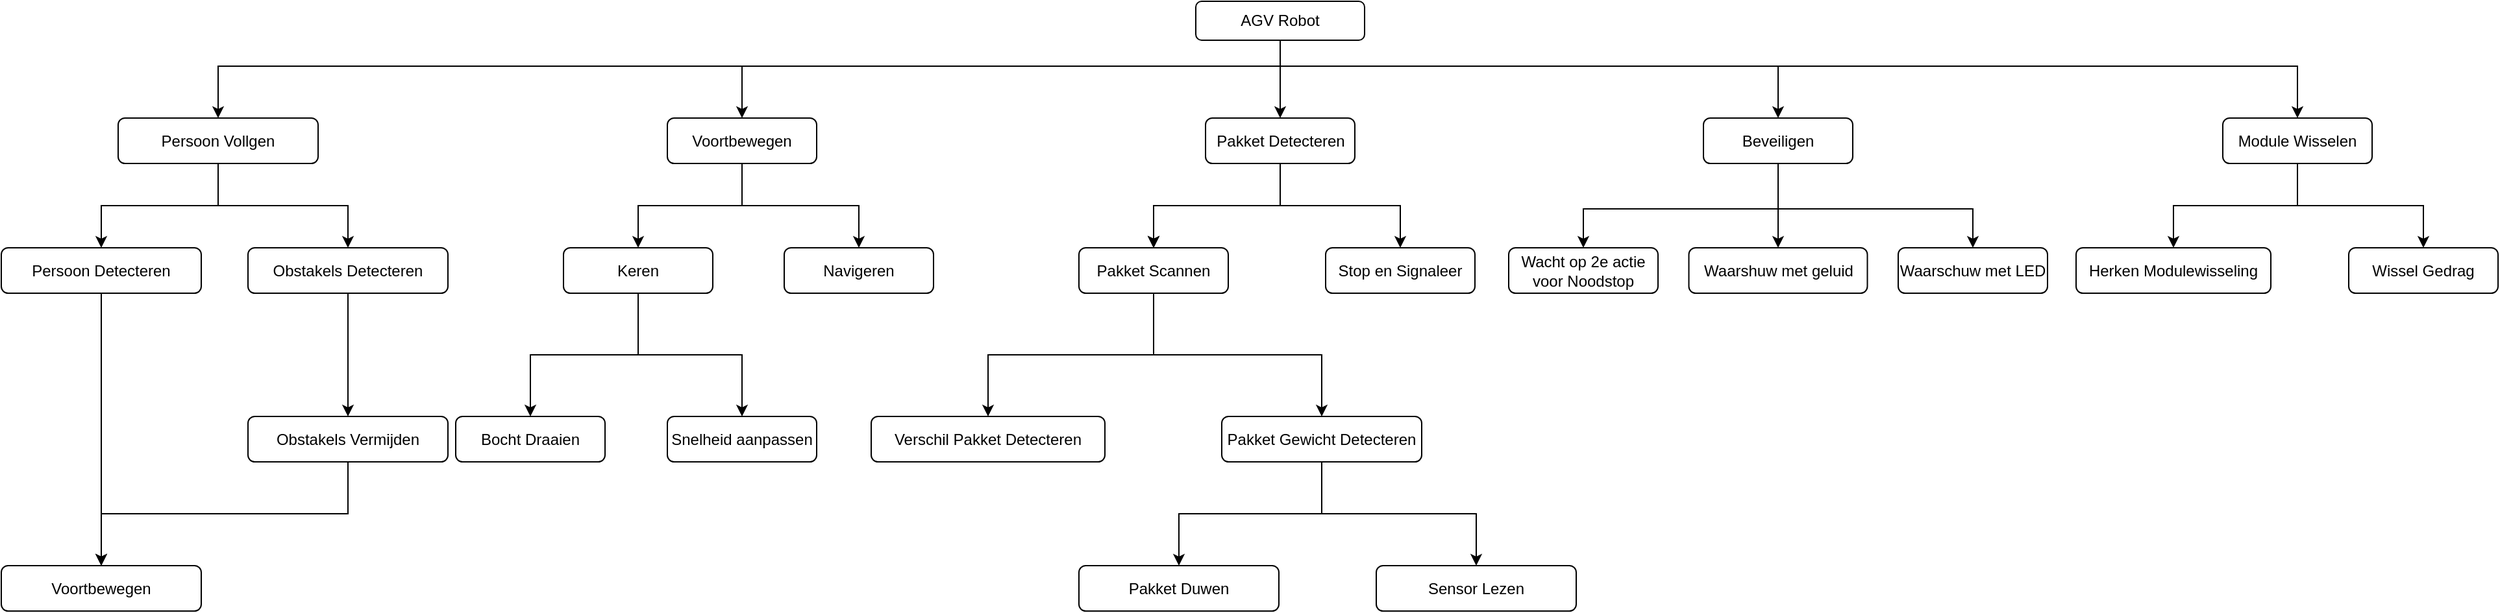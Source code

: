 <mxfile version="26.2.14">
  <diagram name="Pagina-1" id="Kv2xIKdpE46pLU4eL4Tt">
    <mxGraphModel dx="3610" dy="1175" grid="1" gridSize="10" guides="1" tooltips="1" connect="1" arrows="1" fold="1" page="1" pageScale="1" pageWidth="827" pageHeight="1169" background="none" math="0" shadow="0">
      <root>
        <mxCell id="0" />
        <mxCell id="1" parent="0" />
        <mxCell id="UK86mSe1ED0umMSQW7se-95" style="edgeStyle=orthogonalEdgeStyle;rounded=0;orthogonalLoop=1;jettySize=auto;html=1;entryX=0.5;entryY=0;entryDx=0;entryDy=0;" edge="1" parent="1" source="UK86mSe1ED0umMSQW7se-1" target="UK86mSe1ED0umMSQW7se-9">
          <mxGeometry relative="1" as="geometry">
            <Array as="points">
              <mxPoint x="405" y="90" />
              <mxPoint x="-9" y="90" />
            </Array>
          </mxGeometry>
        </mxCell>
        <mxCell id="UK86mSe1ED0umMSQW7se-96" style="edgeStyle=orthogonalEdgeStyle;rounded=0;orthogonalLoop=1;jettySize=auto;html=1;entryX=0.5;entryY=0;entryDx=0;entryDy=0;" edge="1" parent="1" source="UK86mSe1ED0umMSQW7se-1" target="UK86mSe1ED0umMSQW7se-6">
          <mxGeometry relative="1" as="geometry" />
        </mxCell>
        <mxCell id="UK86mSe1ED0umMSQW7se-97" style="edgeStyle=orthogonalEdgeStyle;rounded=0;orthogonalLoop=1;jettySize=auto;html=1;entryX=0.5;entryY=0;entryDx=0;entryDy=0;" edge="1" parent="1" source="UK86mSe1ED0umMSQW7se-1" target="UK86mSe1ED0umMSQW7se-10">
          <mxGeometry relative="1" as="geometry">
            <Array as="points">
              <mxPoint x="405" y="90" />
              <mxPoint x="789" y="90" />
            </Array>
          </mxGeometry>
        </mxCell>
        <mxCell id="UK86mSe1ED0umMSQW7se-98" style="edgeStyle=orthogonalEdgeStyle;rounded=0;orthogonalLoop=1;jettySize=auto;html=1;entryX=0.5;entryY=0;entryDx=0;entryDy=0;" edge="1" parent="1" source="UK86mSe1ED0umMSQW7se-1" target="UK86mSe1ED0umMSQW7se-69">
          <mxGeometry relative="1" as="geometry">
            <Array as="points">
              <mxPoint x="405" y="90" />
              <mxPoint x="1189" y="90" />
            </Array>
          </mxGeometry>
        </mxCell>
        <mxCell id="UK86mSe1ED0umMSQW7se-111" style="edgeStyle=orthogonalEdgeStyle;rounded=0;orthogonalLoop=1;jettySize=auto;html=1;entryX=0.5;entryY=0;entryDx=0;entryDy=0;" edge="1" parent="1" source="UK86mSe1ED0umMSQW7se-1" target="UK86mSe1ED0umMSQW7se-83">
          <mxGeometry relative="1" as="geometry">
            <Array as="points">
              <mxPoint x="405" y="90" />
              <mxPoint x="-413" y="90" />
            </Array>
          </mxGeometry>
        </mxCell>
        <mxCell id="UK86mSe1ED0umMSQW7se-1" value="AGV Robot" style="rounded=1;whiteSpace=wrap;html=1;" vertex="1" parent="1">
          <mxGeometry x="340" y="40" width="130" height="30" as="geometry" />
        </mxCell>
        <mxCell id="UK86mSe1ED0umMSQW7se-31" value="" style="edgeStyle=orthogonalEdgeStyle;rounded=0;orthogonalLoop=1;jettySize=auto;html=1;" edge="1" parent="1" source="UK86mSe1ED0umMSQW7se-6" target="UK86mSe1ED0umMSQW7se-30">
          <mxGeometry relative="1" as="geometry" />
        </mxCell>
        <mxCell id="UK86mSe1ED0umMSQW7se-32" value="" style="edgeStyle=orthogonalEdgeStyle;rounded=0;orthogonalLoop=1;jettySize=auto;html=1;" edge="1" parent="1" source="UK86mSe1ED0umMSQW7se-6" target="UK86mSe1ED0umMSQW7se-30">
          <mxGeometry relative="1" as="geometry" />
        </mxCell>
        <mxCell id="UK86mSe1ED0umMSQW7se-33" value="" style="edgeStyle=orthogonalEdgeStyle;rounded=0;orthogonalLoop=1;jettySize=auto;html=1;" edge="1" parent="1" source="UK86mSe1ED0umMSQW7se-6" target="UK86mSe1ED0umMSQW7se-30">
          <mxGeometry relative="1" as="geometry" />
        </mxCell>
        <mxCell id="UK86mSe1ED0umMSQW7se-35" style="edgeStyle=orthogonalEdgeStyle;rounded=0;orthogonalLoop=1;jettySize=auto;html=1;entryX=0.5;entryY=0;entryDx=0;entryDy=0;" edge="1" parent="1" source="UK86mSe1ED0umMSQW7se-6" target="UK86mSe1ED0umMSQW7se-34">
          <mxGeometry relative="1" as="geometry" />
        </mxCell>
        <mxCell id="UK86mSe1ED0umMSQW7se-6" value="Pakket Detecteren" style="whiteSpace=wrap;html=1;rounded=1;" vertex="1" parent="1">
          <mxGeometry x="347.5" y="130" width="115" height="35" as="geometry" />
        </mxCell>
        <mxCell id="UK86mSe1ED0umMSQW7se-51" style="edgeStyle=orthogonalEdgeStyle;rounded=0;orthogonalLoop=1;jettySize=auto;html=1;entryX=0.5;entryY=0;entryDx=0;entryDy=0;" edge="1" parent="1" source="UK86mSe1ED0umMSQW7se-9" target="UK86mSe1ED0umMSQW7se-25">
          <mxGeometry relative="1" as="geometry" />
        </mxCell>
        <mxCell id="UK86mSe1ED0umMSQW7se-52" style="edgeStyle=orthogonalEdgeStyle;rounded=0;orthogonalLoop=1;jettySize=auto;html=1;entryX=0.5;entryY=0;entryDx=0;entryDy=0;" edge="1" parent="1" source="UK86mSe1ED0umMSQW7se-9" target="UK86mSe1ED0umMSQW7se-26">
          <mxGeometry relative="1" as="geometry" />
        </mxCell>
        <mxCell id="UK86mSe1ED0umMSQW7se-9" value="Voortbewegen" style="whiteSpace=wrap;html=1;rounded=1;" vertex="1" parent="1">
          <mxGeometry x="-67" y="130" width="115" height="35" as="geometry" />
        </mxCell>
        <mxCell id="UK86mSe1ED0umMSQW7se-99" style="edgeStyle=orthogonalEdgeStyle;rounded=0;orthogonalLoop=1;jettySize=auto;html=1;entryX=0.5;entryY=0;entryDx=0;entryDy=0;" edge="1" parent="1" source="UK86mSe1ED0umMSQW7se-10" target="UK86mSe1ED0umMSQW7se-44">
          <mxGeometry relative="1" as="geometry" />
        </mxCell>
        <mxCell id="UK86mSe1ED0umMSQW7se-102" style="edgeStyle=orthogonalEdgeStyle;rounded=0;orthogonalLoop=1;jettySize=auto;html=1;entryX=0.5;entryY=0;entryDx=0;entryDy=0;" edge="1" parent="1" source="UK86mSe1ED0umMSQW7se-10" target="UK86mSe1ED0umMSQW7se-46">
          <mxGeometry relative="1" as="geometry">
            <Array as="points">
              <mxPoint x="789" y="200" />
              <mxPoint x="939" y="200" />
            </Array>
          </mxGeometry>
        </mxCell>
        <mxCell id="UK86mSe1ED0umMSQW7se-103" style="edgeStyle=orthogonalEdgeStyle;rounded=0;orthogonalLoop=1;jettySize=auto;html=1;entryX=0.5;entryY=0;entryDx=0;entryDy=0;" edge="1" parent="1" source="UK86mSe1ED0umMSQW7se-10" target="UK86mSe1ED0umMSQW7se-41">
          <mxGeometry relative="1" as="geometry">
            <Array as="points">
              <mxPoint x="789" y="200" />
              <mxPoint x="639" y="200" />
            </Array>
          </mxGeometry>
        </mxCell>
        <mxCell id="UK86mSe1ED0umMSQW7se-10" value="Beveiligen" style="whiteSpace=wrap;html=1;rounded=1;" vertex="1" parent="1">
          <mxGeometry x="731" y="130" width="115" height="35" as="geometry" />
        </mxCell>
        <mxCell id="UK86mSe1ED0umMSQW7se-53" style="edgeStyle=orthogonalEdgeStyle;rounded=0;orthogonalLoop=1;jettySize=auto;html=1;entryX=0.5;entryY=0;entryDx=0;entryDy=0;" edge="1" parent="1" source="UK86mSe1ED0umMSQW7se-25" target="UK86mSe1ED0umMSQW7se-37">
          <mxGeometry relative="1" as="geometry" />
        </mxCell>
        <mxCell id="UK86mSe1ED0umMSQW7se-54" style="edgeStyle=orthogonalEdgeStyle;rounded=0;orthogonalLoop=1;jettySize=auto;html=1;entryX=0.5;entryY=0;entryDx=0;entryDy=0;" edge="1" parent="1" source="UK86mSe1ED0umMSQW7se-25" target="UK86mSe1ED0umMSQW7se-39">
          <mxGeometry relative="1" as="geometry" />
        </mxCell>
        <mxCell id="UK86mSe1ED0umMSQW7se-25" value="Keren" style="whiteSpace=wrap;html=1;rounded=1;" vertex="1" parent="1">
          <mxGeometry x="-147" y="230" width="115" height="35" as="geometry" />
        </mxCell>
        <mxCell id="UK86mSe1ED0umMSQW7se-26" value="Navigeren" style="whiteSpace=wrap;html=1;rounded=1;" vertex="1" parent="1">
          <mxGeometry x="23" y="230" width="115" height="35" as="geometry" />
        </mxCell>
        <mxCell id="UK86mSe1ED0umMSQW7se-60" value="" style="edgeStyle=orthogonalEdgeStyle;rounded=0;orthogonalLoop=1;jettySize=auto;html=1;" edge="1" parent="1" source="UK86mSe1ED0umMSQW7se-30" target="UK86mSe1ED0umMSQW7se-59">
          <mxGeometry relative="1" as="geometry" />
        </mxCell>
        <mxCell id="UK86mSe1ED0umMSQW7se-64" style="edgeStyle=orthogonalEdgeStyle;rounded=0;orthogonalLoop=1;jettySize=auto;html=1;entryX=0.5;entryY=0;entryDx=0;entryDy=0;" edge="1" parent="1" source="UK86mSe1ED0umMSQW7se-30" target="UK86mSe1ED0umMSQW7se-61">
          <mxGeometry relative="1" as="geometry" />
        </mxCell>
        <mxCell id="UK86mSe1ED0umMSQW7se-30" value="Pakket Scannen" style="whiteSpace=wrap;html=1;rounded=1;" vertex="1" parent="1">
          <mxGeometry x="250" y="230" width="115" height="35" as="geometry" />
        </mxCell>
        <mxCell id="UK86mSe1ED0umMSQW7se-34" value="Stop en Signaleer" style="whiteSpace=wrap;html=1;rounded=1;" vertex="1" parent="1">
          <mxGeometry x="440" y="230" width="115" height="35" as="geometry" />
        </mxCell>
        <mxCell id="UK86mSe1ED0umMSQW7se-37" value="Bocht Draaien" style="whiteSpace=wrap;html=1;rounded=1;" vertex="1" parent="1">
          <mxGeometry x="-230" y="360" width="115" height="35" as="geometry" />
        </mxCell>
        <mxCell id="UK86mSe1ED0umMSQW7se-39" value="Snelheid aanpassen" style="whiteSpace=wrap;html=1;rounded=1;" vertex="1" parent="1">
          <mxGeometry x="-67" y="360" width="115" height="35" as="geometry" />
        </mxCell>
        <mxCell id="UK86mSe1ED0umMSQW7se-41" value="Wacht op 2e actie voor Noodstop" style="whiteSpace=wrap;html=1;rounded=1;" vertex="1" parent="1">
          <mxGeometry x="581" y="230" width="115" height="35" as="geometry" />
        </mxCell>
        <mxCell id="UK86mSe1ED0umMSQW7se-44" value="Waarshuw met geluid" style="whiteSpace=wrap;html=1;rounded=1;" vertex="1" parent="1">
          <mxGeometry x="719.75" y="230" width="137.5" height="35" as="geometry" />
        </mxCell>
        <mxCell id="UK86mSe1ED0umMSQW7se-46" value="Waarschuw met LED" style="whiteSpace=wrap;html=1;rounded=1;" vertex="1" parent="1">
          <mxGeometry x="881" y="230" width="115" height="35" as="geometry" />
        </mxCell>
        <mxCell id="UK86mSe1ED0umMSQW7se-59" value="Verschil Pakket Detecteren" style="whiteSpace=wrap;html=1;rounded=1;" vertex="1" parent="1">
          <mxGeometry x="90" y="360" width="180" height="35" as="geometry" />
        </mxCell>
        <mxCell id="UK86mSe1ED0umMSQW7se-80" value="" style="edgeStyle=orthogonalEdgeStyle;rounded=0;orthogonalLoop=1;jettySize=auto;html=1;" edge="1" parent="1" source="UK86mSe1ED0umMSQW7se-61" target="UK86mSe1ED0umMSQW7se-79">
          <mxGeometry relative="1" as="geometry" />
        </mxCell>
        <mxCell id="UK86mSe1ED0umMSQW7se-82" style="edgeStyle=orthogonalEdgeStyle;rounded=0;orthogonalLoop=1;jettySize=auto;html=1;" edge="1" parent="1" source="UK86mSe1ED0umMSQW7se-61" target="UK86mSe1ED0umMSQW7se-81">
          <mxGeometry relative="1" as="geometry" />
        </mxCell>
        <mxCell id="UK86mSe1ED0umMSQW7se-61" value="Pakket Gewicht Detecteren" style="whiteSpace=wrap;html=1;rounded=1;" vertex="1" parent="1">
          <mxGeometry x="360" y="360" width="154" height="35" as="geometry" />
        </mxCell>
        <mxCell id="UK86mSe1ED0umMSQW7se-100" style="edgeStyle=orthogonalEdgeStyle;rounded=0;orthogonalLoop=1;jettySize=auto;html=1;entryX=0.5;entryY=0;entryDx=0;entryDy=0;" edge="1" parent="1" source="UK86mSe1ED0umMSQW7se-69" target="UK86mSe1ED0umMSQW7se-71">
          <mxGeometry relative="1" as="geometry" />
        </mxCell>
        <mxCell id="UK86mSe1ED0umMSQW7se-101" style="edgeStyle=orthogonalEdgeStyle;rounded=0;orthogonalLoop=1;jettySize=auto;html=1;entryX=0.5;entryY=0;entryDx=0;entryDy=0;" edge="1" parent="1" source="UK86mSe1ED0umMSQW7se-69" target="UK86mSe1ED0umMSQW7se-73">
          <mxGeometry relative="1" as="geometry" />
        </mxCell>
        <mxCell id="UK86mSe1ED0umMSQW7se-69" value="Module Wisselen" style="whiteSpace=wrap;html=1;rounded=1;" vertex="1" parent="1">
          <mxGeometry x="1131" y="130" width="115" height="35" as="geometry" />
        </mxCell>
        <mxCell id="UK86mSe1ED0umMSQW7se-71" value="Herken Modulewisseling" style="whiteSpace=wrap;html=1;rounded=1;" vertex="1" parent="1">
          <mxGeometry x="1018" y="230" width="150" height="35" as="geometry" />
        </mxCell>
        <mxCell id="UK86mSe1ED0umMSQW7se-73" value="Wissel Gedrag" style="whiteSpace=wrap;html=1;rounded=1;" vertex="1" parent="1">
          <mxGeometry x="1228" y="230" width="115" height="35" as="geometry" />
        </mxCell>
        <mxCell id="UK86mSe1ED0umMSQW7se-79" value="Pakket Duwen" style="whiteSpace=wrap;html=1;rounded=1;" vertex="1" parent="1">
          <mxGeometry x="250" y="475" width="154" height="35" as="geometry" />
        </mxCell>
        <mxCell id="UK86mSe1ED0umMSQW7se-81" value="Sensor Lezen" style="whiteSpace=wrap;html=1;rounded=1;" vertex="1" parent="1">
          <mxGeometry x="479" y="475" width="154" height="35" as="geometry" />
        </mxCell>
        <mxCell id="UK86mSe1ED0umMSQW7se-91" style="edgeStyle=orthogonalEdgeStyle;rounded=0;orthogonalLoop=1;jettySize=auto;html=1;entryX=0.5;entryY=0;entryDx=0;entryDy=0;" edge="1" parent="1" source="UK86mSe1ED0umMSQW7se-83" target="UK86mSe1ED0umMSQW7se-88">
          <mxGeometry relative="1" as="geometry" />
        </mxCell>
        <mxCell id="UK86mSe1ED0umMSQW7se-92" style="edgeStyle=orthogonalEdgeStyle;rounded=0;orthogonalLoop=1;jettySize=auto;html=1;entryX=0.5;entryY=0;entryDx=0;entryDy=0;" edge="1" parent="1" source="UK86mSe1ED0umMSQW7se-83" target="UK86mSe1ED0umMSQW7se-85">
          <mxGeometry relative="1" as="geometry" />
        </mxCell>
        <mxCell id="UK86mSe1ED0umMSQW7se-83" value="Persoon Vollgen" style="whiteSpace=wrap;html=1;rounded=1;" vertex="1" parent="1">
          <mxGeometry x="-490" y="130" width="154" height="35" as="geometry" />
        </mxCell>
        <mxCell id="UK86mSe1ED0umMSQW7se-105" value="" style="edgeStyle=orthogonalEdgeStyle;rounded=0;orthogonalLoop=1;jettySize=auto;html=1;" edge="1" parent="1" source="UK86mSe1ED0umMSQW7se-85" target="UK86mSe1ED0umMSQW7se-104">
          <mxGeometry relative="1" as="geometry" />
        </mxCell>
        <mxCell id="UK86mSe1ED0umMSQW7se-85" value="Persoon Detecteren" style="whiteSpace=wrap;html=1;rounded=1;" vertex="1" parent="1">
          <mxGeometry x="-580" y="230" width="154" height="35" as="geometry" />
        </mxCell>
        <mxCell id="UK86mSe1ED0umMSQW7se-107" value="" style="edgeStyle=orthogonalEdgeStyle;rounded=0;orthogonalLoop=1;jettySize=auto;html=1;" edge="1" parent="1" source="UK86mSe1ED0umMSQW7se-88" target="UK86mSe1ED0umMSQW7se-106">
          <mxGeometry relative="1" as="geometry" />
        </mxCell>
        <mxCell id="UK86mSe1ED0umMSQW7se-88" value="Obstakels Detecteren" style="whiteSpace=wrap;html=1;rounded=1;" vertex="1" parent="1">
          <mxGeometry x="-390" y="230" width="154" height="35" as="geometry" />
        </mxCell>
        <mxCell id="UK86mSe1ED0umMSQW7se-104" value="Voortbewegen" style="whiteSpace=wrap;html=1;rounded=1;" vertex="1" parent="1">
          <mxGeometry x="-580" y="475" width="154" height="35" as="geometry" />
        </mxCell>
        <mxCell id="UK86mSe1ED0umMSQW7se-113" style="edgeStyle=orthogonalEdgeStyle;rounded=0;orthogonalLoop=1;jettySize=auto;html=1;exitX=0.5;exitY=1;exitDx=0;exitDy=0;entryX=0.5;entryY=0;entryDx=0;entryDy=0;" edge="1" parent="1" source="UK86mSe1ED0umMSQW7se-106" target="UK86mSe1ED0umMSQW7se-104">
          <mxGeometry relative="1" as="geometry" />
        </mxCell>
        <mxCell id="UK86mSe1ED0umMSQW7se-106" value="Obstakels Vermijden" style="whiteSpace=wrap;html=1;rounded=1;" vertex="1" parent="1">
          <mxGeometry x="-390" y="360" width="154" height="35" as="geometry" />
        </mxCell>
      </root>
    </mxGraphModel>
  </diagram>
</mxfile>
